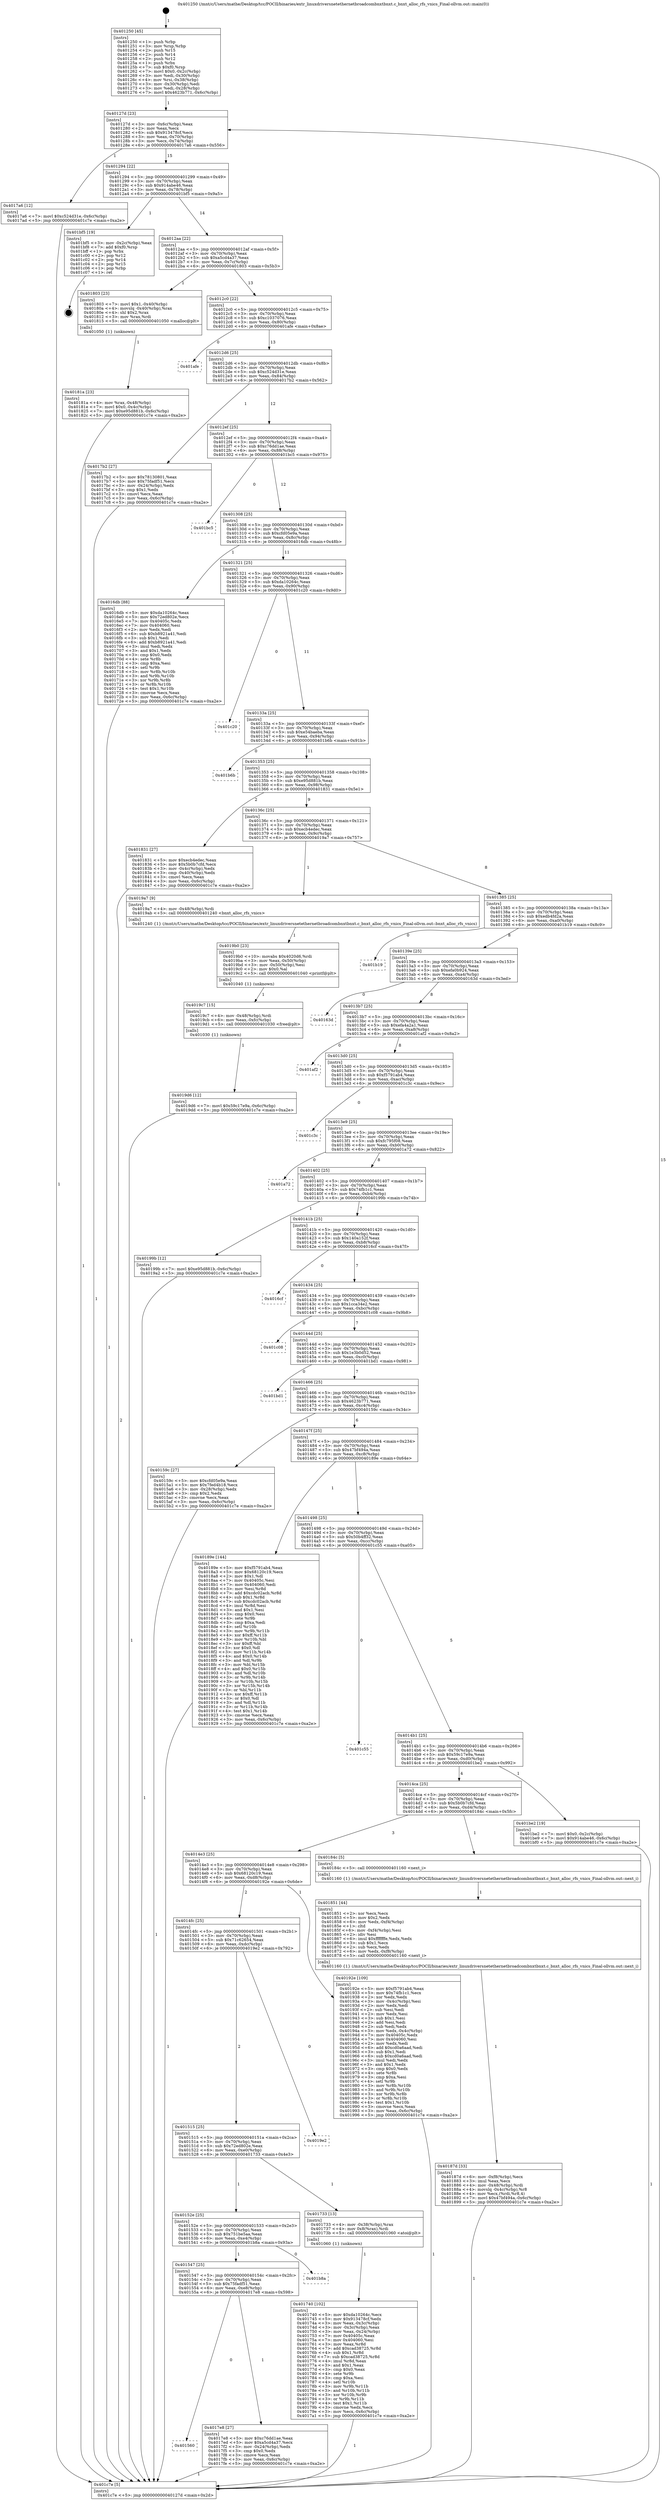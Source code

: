 digraph "0x401250" {
  label = "0x401250 (/mnt/c/Users/mathe/Desktop/tcc/POCII/binaries/extr_linuxdriversnetethernetbroadcombnxtbnxt.c_bnxt_alloc_rfs_vnics_Final-ollvm.out::main(0))"
  labelloc = "t"
  node[shape=record]

  Entry [label="",width=0.3,height=0.3,shape=circle,fillcolor=black,style=filled]
  "0x40127d" [label="{
     0x40127d [23]\l
     | [instrs]\l
     &nbsp;&nbsp;0x40127d \<+3\>: mov -0x6c(%rbp),%eax\l
     &nbsp;&nbsp;0x401280 \<+2\>: mov %eax,%ecx\l
     &nbsp;&nbsp;0x401282 \<+6\>: sub $0x913478cf,%ecx\l
     &nbsp;&nbsp;0x401288 \<+3\>: mov %eax,-0x70(%rbp)\l
     &nbsp;&nbsp;0x40128b \<+3\>: mov %ecx,-0x74(%rbp)\l
     &nbsp;&nbsp;0x40128e \<+6\>: je 00000000004017a6 \<main+0x556\>\l
  }"]
  "0x4017a6" [label="{
     0x4017a6 [12]\l
     | [instrs]\l
     &nbsp;&nbsp;0x4017a6 \<+7\>: movl $0xc524d31e,-0x6c(%rbp)\l
     &nbsp;&nbsp;0x4017ad \<+5\>: jmp 0000000000401c7e \<main+0xa2e\>\l
  }"]
  "0x401294" [label="{
     0x401294 [22]\l
     | [instrs]\l
     &nbsp;&nbsp;0x401294 \<+5\>: jmp 0000000000401299 \<main+0x49\>\l
     &nbsp;&nbsp;0x401299 \<+3\>: mov -0x70(%rbp),%eax\l
     &nbsp;&nbsp;0x40129c \<+5\>: sub $0x914abe46,%eax\l
     &nbsp;&nbsp;0x4012a1 \<+3\>: mov %eax,-0x78(%rbp)\l
     &nbsp;&nbsp;0x4012a4 \<+6\>: je 0000000000401bf5 \<main+0x9a5\>\l
  }"]
  Exit [label="",width=0.3,height=0.3,shape=circle,fillcolor=black,style=filled,peripheries=2]
  "0x401bf5" [label="{
     0x401bf5 [19]\l
     | [instrs]\l
     &nbsp;&nbsp;0x401bf5 \<+3\>: mov -0x2c(%rbp),%eax\l
     &nbsp;&nbsp;0x401bf8 \<+7\>: add $0xf0,%rsp\l
     &nbsp;&nbsp;0x401bff \<+1\>: pop %rbx\l
     &nbsp;&nbsp;0x401c00 \<+2\>: pop %r12\l
     &nbsp;&nbsp;0x401c02 \<+2\>: pop %r14\l
     &nbsp;&nbsp;0x401c04 \<+2\>: pop %r15\l
     &nbsp;&nbsp;0x401c06 \<+1\>: pop %rbp\l
     &nbsp;&nbsp;0x401c07 \<+1\>: ret\l
  }"]
  "0x4012aa" [label="{
     0x4012aa [22]\l
     | [instrs]\l
     &nbsp;&nbsp;0x4012aa \<+5\>: jmp 00000000004012af \<main+0x5f\>\l
     &nbsp;&nbsp;0x4012af \<+3\>: mov -0x70(%rbp),%eax\l
     &nbsp;&nbsp;0x4012b2 \<+5\>: sub $0xa5cd4a37,%eax\l
     &nbsp;&nbsp;0x4012b7 \<+3\>: mov %eax,-0x7c(%rbp)\l
     &nbsp;&nbsp;0x4012ba \<+6\>: je 0000000000401803 \<main+0x5b3\>\l
  }"]
  "0x4019d6" [label="{
     0x4019d6 [12]\l
     | [instrs]\l
     &nbsp;&nbsp;0x4019d6 \<+7\>: movl $0x59c17e9a,-0x6c(%rbp)\l
     &nbsp;&nbsp;0x4019dd \<+5\>: jmp 0000000000401c7e \<main+0xa2e\>\l
  }"]
  "0x401803" [label="{
     0x401803 [23]\l
     | [instrs]\l
     &nbsp;&nbsp;0x401803 \<+7\>: movl $0x1,-0x40(%rbp)\l
     &nbsp;&nbsp;0x40180a \<+4\>: movslq -0x40(%rbp),%rax\l
     &nbsp;&nbsp;0x40180e \<+4\>: shl $0x2,%rax\l
     &nbsp;&nbsp;0x401812 \<+3\>: mov %rax,%rdi\l
     &nbsp;&nbsp;0x401815 \<+5\>: call 0000000000401050 \<malloc@plt\>\l
     | [calls]\l
     &nbsp;&nbsp;0x401050 \{1\} (unknown)\l
  }"]
  "0x4012c0" [label="{
     0x4012c0 [22]\l
     | [instrs]\l
     &nbsp;&nbsp;0x4012c0 \<+5\>: jmp 00000000004012c5 \<main+0x75\>\l
     &nbsp;&nbsp;0x4012c5 \<+3\>: mov -0x70(%rbp),%eax\l
     &nbsp;&nbsp;0x4012c8 \<+5\>: sub $0xc1037076,%eax\l
     &nbsp;&nbsp;0x4012cd \<+3\>: mov %eax,-0x80(%rbp)\l
     &nbsp;&nbsp;0x4012d0 \<+6\>: je 0000000000401afe \<main+0x8ae\>\l
  }"]
  "0x4019c7" [label="{
     0x4019c7 [15]\l
     | [instrs]\l
     &nbsp;&nbsp;0x4019c7 \<+4\>: mov -0x48(%rbp),%rdi\l
     &nbsp;&nbsp;0x4019cb \<+6\>: mov %eax,-0xfc(%rbp)\l
     &nbsp;&nbsp;0x4019d1 \<+5\>: call 0000000000401030 \<free@plt\>\l
     | [calls]\l
     &nbsp;&nbsp;0x401030 \{1\} (unknown)\l
  }"]
  "0x401afe" [label="{
     0x401afe\l
  }", style=dashed]
  "0x4012d6" [label="{
     0x4012d6 [25]\l
     | [instrs]\l
     &nbsp;&nbsp;0x4012d6 \<+5\>: jmp 00000000004012db \<main+0x8b\>\l
     &nbsp;&nbsp;0x4012db \<+3\>: mov -0x70(%rbp),%eax\l
     &nbsp;&nbsp;0x4012de \<+5\>: sub $0xc524d31e,%eax\l
     &nbsp;&nbsp;0x4012e3 \<+6\>: mov %eax,-0x84(%rbp)\l
     &nbsp;&nbsp;0x4012e9 \<+6\>: je 00000000004017b2 \<main+0x562\>\l
  }"]
  "0x4019b0" [label="{
     0x4019b0 [23]\l
     | [instrs]\l
     &nbsp;&nbsp;0x4019b0 \<+10\>: movabs $0x4020d6,%rdi\l
     &nbsp;&nbsp;0x4019ba \<+3\>: mov %eax,-0x50(%rbp)\l
     &nbsp;&nbsp;0x4019bd \<+3\>: mov -0x50(%rbp),%esi\l
     &nbsp;&nbsp;0x4019c0 \<+2\>: mov $0x0,%al\l
     &nbsp;&nbsp;0x4019c2 \<+5\>: call 0000000000401040 \<printf@plt\>\l
     | [calls]\l
     &nbsp;&nbsp;0x401040 \{1\} (unknown)\l
  }"]
  "0x4017b2" [label="{
     0x4017b2 [27]\l
     | [instrs]\l
     &nbsp;&nbsp;0x4017b2 \<+5\>: mov $0x78130801,%eax\l
     &nbsp;&nbsp;0x4017b7 \<+5\>: mov $0x75fadf51,%ecx\l
     &nbsp;&nbsp;0x4017bc \<+3\>: mov -0x24(%rbp),%edx\l
     &nbsp;&nbsp;0x4017bf \<+3\>: cmp $0x1,%edx\l
     &nbsp;&nbsp;0x4017c2 \<+3\>: cmovl %ecx,%eax\l
     &nbsp;&nbsp;0x4017c5 \<+3\>: mov %eax,-0x6c(%rbp)\l
     &nbsp;&nbsp;0x4017c8 \<+5\>: jmp 0000000000401c7e \<main+0xa2e\>\l
  }"]
  "0x4012ef" [label="{
     0x4012ef [25]\l
     | [instrs]\l
     &nbsp;&nbsp;0x4012ef \<+5\>: jmp 00000000004012f4 \<main+0xa4\>\l
     &nbsp;&nbsp;0x4012f4 \<+3\>: mov -0x70(%rbp),%eax\l
     &nbsp;&nbsp;0x4012f7 \<+5\>: sub $0xc76dd1ae,%eax\l
     &nbsp;&nbsp;0x4012fc \<+6\>: mov %eax,-0x88(%rbp)\l
     &nbsp;&nbsp;0x401302 \<+6\>: je 0000000000401bc5 \<main+0x975\>\l
  }"]
  "0x40187d" [label="{
     0x40187d [33]\l
     | [instrs]\l
     &nbsp;&nbsp;0x40187d \<+6\>: mov -0xf8(%rbp),%ecx\l
     &nbsp;&nbsp;0x401883 \<+3\>: imul %eax,%ecx\l
     &nbsp;&nbsp;0x401886 \<+4\>: mov -0x48(%rbp),%rdi\l
     &nbsp;&nbsp;0x40188a \<+4\>: movslq -0x4c(%rbp),%r8\l
     &nbsp;&nbsp;0x40188e \<+4\>: mov %ecx,(%rdi,%r8,4)\l
     &nbsp;&nbsp;0x401892 \<+7\>: movl $0x47bf494a,-0x6c(%rbp)\l
     &nbsp;&nbsp;0x401899 \<+5\>: jmp 0000000000401c7e \<main+0xa2e\>\l
  }"]
  "0x401bc5" [label="{
     0x401bc5\l
  }", style=dashed]
  "0x401308" [label="{
     0x401308 [25]\l
     | [instrs]\l
     &nbsp;&nbsp;0x401308 \<+5\>: jmp 000000000040130d \<main+0xbd\>\l
     &nbsp;&nbsp;0x40130d \<+3\>: mov -0x70(%rbp),%eax\l
     &nbsp;&nbsp;0x401310 \<+5\>: sub $0xcfd05e9a,%eax\l
     &nbsp;&nbsp;0x401315 \<+6\>: mov %eax,-0x8c(%rbp)\l
     &nbsp;&nbsp;0x40131b \<+6\>: je 00000000004016db \<main+0x48b\>\l
  }"]
  "0x401851" [label="{
     0x401851 [44]\l
     | [instrs]\l
     &nbsp;&nbsp;0x401851 \<+2\>: xor %ecx,%ecx\l
     &nbsp;&nbsp;0x401853 \<+5\>: mov $0x2,%edx\l
     &nbsp;&nbsp;0x401858 \<+6\>: mov %edx,-0xf4(%rbp)\l
     &nbsp;&nbsp;0x40185e \<+1\>: cltd\l
     &nbsp;&nbsp;0x40185f \<+6\>: mov -0xf4(%rbp),%esi\l
     &nbsp;&nbsp;0x401865 \<+2\>: idiv %esi\l
     &nbsp;&nbsp;0x401867 \<+6\>: imul $0xfffffffe,%edx,%edx\l
     &nbsp;&nbsp;0x40186d \<+3\>: sub $0x1,%ecx\l
     &nbsp;&nbsp;0x401870 \<+2\>: sub %ecx,%edx\l
     &nbsp;&nbsp;0x401872 \<+6\>: mov %edx,-0xf8(%rbp)\l
     &nbsp;&nbsp;0x401878 \<+5\>: call 0000000000401160 \<next_i\>\l
     | [calls]\l
     &nbsp;&nbsp;0x401160 \{1\} (/mnt/c/Users/mathe/Desktop/tcc/POCII/binaries/extr_linuxdriversnetethernetbroadcombnxtbnxt.c_bnxt_alloc_rfs_vnics_Final-ollvm.out::next_i)\l
  }"]
  "0x4016db" [label="{
     0x4016db [88]\l
     | [instrs]\l
     &nbsp;&nbsp;0x4016db \<+5\>: mov $0xda10264c,%eax\l
     &nbsp;&nbsp;0x4016e0 \<+5\>: mov $0x72ed802e,%ecx\l
     &nbsp;&nbsp;0x4016e5 \<+7\>: mov 0x40405c,%edx\l
     &nbsp;&nbsp;0x4016ec \<+7\>: mov 0x404060,%esi\l
     &nbsp;&nbsp;0x4016f3 \<+2\>: mov %edx,%edi\l
     &nbsp;&nbsp;0x4016f5 \<+6\>: sub $0xb8921a41,%edi\l
     &nbsp;&nbsp;0x4016fb \<+3\>: sub $0x1,%edi\l
     &nbsp;&nbsp;0x4016fe \<+6\>: add $0xb8921a41,%edi\l
     &nbsp;&nbsp;0x401704 \<+3\>: imul %edi,%edx\l
     &nbsp;&nbsp;0x401707 \<+3\>: and $0x1,%edx\l
     &nbsp;&nbsp;0x40170a \<+3\>: cmp $0x0,%edx\l
     &nbsp;&nbsp;0x40170d \<+4\>: sete %r8b\l
     &nbsp;&nbsp;0x401711 \<+3\>: cmp $0xa,%esi\l
     &nbsp;&nbsp;0x401714 \<+4\>: setl %r9b\l
     &nbsp;&nbsp;0x401718 \<+3\>: mov %r8b,%r10b\l
     &nbsp;&nbsp;0x40171b \<+3\>: and %r9b,%r10b\l
     &nbsp;&nbsp;0x40171e \<+3\>: xor %r9b,%r8b\l
     &nbsp;&nbsp;0x401721 \<+3\>: or %r8b,%r10b\l
     &nbsp;&nbsp;0x401724 \<+4\>: test $0x1,%r10b\l
     &nbsp;&nbsp;0x401728 \<+3\>: cmovne %ecx,%eax\l
     &nbsp;&nbsp;0x40172b \<+3\>: mov %eax,-0x6c(%rbp)\l
     &nbsp;&nbsp;0x40172e \<+5\>: jmp 0000000000401c7e \<main+0xa2e\>\l
  }"]
  "0x401321" [label="{
     0x401321 [25]\l
     | [instrs]\l
     &nbsp;&nbsp;0x401321 \<+5\>: jmp 0000000000401326 \<main+0xd6\>\l
     &nbsp;&nbsp;0x401326 \<+3\>: mov -0x70(%rbp),%eax\l
     &nbsp;&nbsp;0x401329 \<+5\>: sub $0xda10264c,%eax\l
     &nbsp;&nbsp;0x40132e \<+6\>: mov %eax,-0x90(%rbp)\l
     &nbsp;&nbsp;0x401334 \<+6\>: je 0000000000401c20 \<main+0x9d0\>\l
  }"]
  "0x40181a" [label="{
     0x40181a [23]\l
     | [instrs]\l
     &nbsp;&nbsp;0x40181a \<+4\>: mov %rax,-0x48(%rbp)\l
     &nbsp;&nbsp;0x40181e \<+7\>: movl $0x0,-0x4c(%rbp)\l
     &nbsp;&nbsp;0x401825 \<+7\>: movl $0xe95d881b,-0x6c(%rbp)\l
     &nbsp;&nbsp;0x40182c \<+5\>: jmp 0000000000401c7e \<main+0xa2e\>\l
  }"]
  "0x401c20" [label="{
     0x401c20\l
  }", style=dashed]
  "0x40133a" [label="{
     0x40133a [25]\l
     | [instrs]\l
     &nbsp;&nbsp;0x40133a \<+5\>: jmp 000000000040133f \<main+0xef\>\l
     &nbsp;&nbsp;0x40133f \<+3\>: mov -0x70(%rbp),%eax\l
     &nbsp;&nbsp;0x401342 \<+5\>: sub $0xe54baeba,%eax\l
     &nbsp;&nbsp;0x401347 \<+6\>: mov %eax,-0x94(%rbp)\l
     &nbsp;&nbsp;0x40134d \<+6\>: je 0000000000401b6b \<main+0x91b\>\l
  }"]
  "0x401560" [label="{
     0x401560\l
  }", style=dashed]
  "0x401b6b" [label="{
     0x401b6b\l
  }", style=dashed]
  "0x401353" [label="{
     0x401353 [25]\l
     | [instrs]\l
     &nbsp;&nbsp;0x401353 \<+5\>: jmp 0000000000401358 \<main+0x108\>\l
     &nbsp;&nbsp;0x401358 \<+3\>: mov -0x70(%rbp),%eax\l
     &nbsp;&nbsp;0x40135b \<+5\>: sub $0xe95d881b,%eax\l
     &nbsp;&nbsp;0x401360 \<+6\>: mov %eax,-0x98(%rbp)\l
     &nbsp;&nbsp;0x401366 \<+6\>: je 0000000000401831 \<main+0x5e1\>\l
  }"]
  "0x4017e8" [label="{
     0x4017e8 [27]\l
     | [instrs]\l
     &nbsp;&nbsp;0x4017e8 \<+5\>: mov $0xc76dd1ae,%eax\l
     &nbsp;&nbsp;0x4017ed \<+5\>: mov $0xa5cd4a37,%ecx\l
     &nbsp;&nbsp;0x4017f2 \<+3\>: mov -0x24(%rbp),%edx\l
     &nbsp;&nbsp;0x4017f5 \<+3\>: cmp $0x0,%edx\l
     &nbsp;&nbsp;0x4017f8 \<+3\>: cmove %ecx,%eax\l
     &nbsp;&nbsp;0x4017fb \<+3\>: mov %eax,-0x6c(%rbp)\l
     &nbsp;&nbsp;0x4017fe \<+5\>: jmp 0000000000401c7e \<main+0xa2e\>\l
  }"]
  "0x401831" [label="{
     0x401831 [27]\l
     | [instrs]\l
     &nbsp;&nbsp;0x401831 \<+5\>: mov $0xecb4edec,%eax\l
     &nbsp;&nbsp;0x401836 \<+5\>: mov $0x5b0b7cfd,%ecx\l
     &nbsp;&nbsp;0x40183b \<+3\>: mov -0x4c(%rbp),%edx\l
     &nbsp;&nbsp;0x40183e \<+3\>: cmp -0x40(%rbp),%edx\l
     &nbsp;&nbsp;0x401841 \<+3\>: cmovl %ecx,%eax\l
     &nbsp;&nbsp;0x401844 \<+3\>: mov %eax,-0x6c(%rbp)\l
     &nbsp;&nbsp;0x401847 \<+5\>: jmp 0000000000401c7e \<main+0xa2e\>\l
  }"]
  "0x40136c" [label="{
     0x40136c [25]\l
     | [instrs]\l
     &nbsp;&nbsp;0x40136c \<+5\>: jmp 0000000000401371 \<main+0x121\>\l
     &nbsp;&nbsp;0x401371 \<+3\>: mov -0x70(%rbp),%eax\l
     &nbsp;&nbsp;0x401374 \<+5\>: sub $0xecb4edec,%eax\l
     &nbsp;&nbsp;0x401379 \<+6\>: mov %eax,-0x9c(%rbp)\l
     &nbsp;&nbsp;0x40137f \<+6\>: je 00000000004019a7 \<main+0x757\>\l
  }"]
  "0x401547" [label="{
     0x401547 [25]\l
     | [instrs]\l
     &nbsp;&nbsp;0x401547 \<+5\>: jmp 000000000040154c \<main+0x2fc\>\l
     &nbsp;&nbsp;0x40154c \<+3\>: mov -0x70(%rbp),%eax\l
     &nbsp;&nbsp;0x40154f \<+5\>: sub $0x75fadf51,%eax\l
     &nbsp;&nbsp;0x401554 \<+6\>: mov %eax,-0xe8(%rbp)\l
     &nbsp;&nbsp;0x40155a \<+6\>: je 00000000004017e8 \<main+0x598\>\l
  }"]
  "0x4019a7" [label="{
     0x4019a7 [9]\l
     | [instrs]\l
     &nbsp;&nbsp;0x4019a7 \<+4\>: mov -0x48(%rbp),%rdi\l
     &nbsp;&nbsp;0x4019ab \<+5\>: call 0000000000401240 \<bnxt_alloc_rfs_vnics\>\l
     | [calls]\l
     &nbsp;&nbsp;0x401240 \{1\} (/mnt/c/Users/mathe/Desktop/tcc/POCII/binaries/extr_linuxdriversnetethernetbroadcombnxtbnxt.c_bnxt_alloc_rfs_vnics_Final-ollvm.out::bnxt_alloc_rfs_vnics)\l
  }"]
  "0x401385" [label="{
     0x401385 [25]\l
     | [instrs]\l
     &nbsp;&nbsp;0x401385 \<+5\>: jmp 000000000040138a \<main+0x13a\>\l
     &nbsp;&nbsp;0x40138a \<+3\>: mov -0x70(%rbp),%eax\l
     &nbsp;&nbsp;0x40138d \<+5\>: sub $0xedb4fd2a,%eax\l
     &nbsp;&nbsp;0x401392 \<+6\>: mov %eax,-0xa0(%rbp)\l
     &nbsp;&nbsp;0x401398 \<+6\>: je 0000000000401b19 \<main+0x8c9\>\l
  }"]
  "0x401b8a" [label="{
     0x401b8a\l
  }", style=dashed]
  "0x401b19" [label="{
     0x401b19\l
  }", style=dashed]
  "0x40139e" [label="{
     0x40139e [25]\l
     | [instrs]\l
     &nbsp;&nbsp;0x40139e \<+5\>: jmp 00000000004013a3 \<main+0x153\>\l
     &nbsp;&nbsp;0x4013a3 \<+3\>: mov -0x70(%rbp),%eax\l
     &nbsp;&nbsp;0x4013a6 \<+5\>: sub $0xefa0b924,%eax\l
     &nbsp;&nbsp;0x4013ab \<+6\>: mov %eax,-0xa4(%rbp)\l
     &nbsp;&nbsp;0x4013b1 \<+6\>: je 000000000040163d \<main+0x3ed\>\l
  }"]
  "0x401740" [label="{
     0x401740 [102]\l
     | [instrs]\l
     &nbsp;&nbsp;0x401740 \<+5\>: mov $0xda10264c,%ecx\l
     &nbsp;&nbsp;0x401745 \<+5\>: mov $0x913478cf,%edx\l
     &nbsp;&nbsp;0x40174a \<+3\>: mov %eax,-0x3c(%rbp)\l
     &nbsp;&nbsp;0x40174d \<+3\>: mov -0x3c(%rbp),%eax\l
     &nbsp;&nbsp;0x401750 \<+3\>: mov %eax,-0x24(%rbp)\l
     &nbsp;&nbsp;0x401753 \<+7\>: mov 0x40405c,%eax\l
     &nbsp;&nbsp;0x40175a \<+7\>: mov 0x404060,%esi\l
     &nbsp;&nbsp;0x401761 \<+3\>: mov %eax,%r8d\l
     &nbsp;&nbsp;0x401764 \<+7\>: add $0xcad38725,%r8d\l
     &nbsp;&nbsp;0x40176b \<+4\>: sub $0x1,%r8d\l
     &nbsp;&nbsp;0x40176f \<+7\>: sub $0xcad38725,%r8d\l
     &nbsp;&nbsp;0x401776 \<+4\>: imul %r8d,%eax\l
     &nbsp;&nbsp;0x40177a \<+3\>: and $0x1,%eax\l
     &nbsp;&nbsp;0x40177d \<+3\>: cmp $0x0,%eax\l
     &nbsp;&nbsp;0x401780 \<+4\>: sete %r9b\l
     &nbsp;&nbsp;0x401784 \<+3\>: cmp $0xa,%esi\l
     &nbsp;&nbsp;0x401787 \<+4\>: setl %r10b\l
     &nbsp;&nbsp;0x40178b \<+3\>: mov %r9b,%r11b\l
     &nbsp;&nbsp;0x40178e \<+3\>: and %r10b,%r11b\l
     &nbsp;&nbsp;0x401791 \<+3\>: xor %r10b,%r9b\l
     &nbsp;&nbsp;0x401794 \<+3\>: or %r9b,%r11b\l
     &nbsp;&nbsp;0x401797 \<+4\>: test $0x1,%r11b\l
     &nbsp;&nbsp;0x40179b \<+3\>: cmovne %edx,%ecx\l
     &nbsp;&nbsp;0x40179e \<+3\>: mov %ecx,-0x6c(%rbp)\l
     &nbsp;&nbsp;0x4017a1 \<+5\>: jmp 0000000000401c7e \<main+0xa2e\>\l
  }"]
  "0x40163d" [label="{
     0x40163d\l
  }", style=dashed]
  "0x4013b7" [label="{
     0x4013b7 [25]\l
     | [instrs]\l
     &nbsp;&nbsp;0x4013b7 \<+5\>: jmp 00000000004013bc \<main+0x16c\>\l
     &nbsp;&nbsp;0x4013bc \<+3\>: mov -0x70(%rbp),%eax\l
     &nbsp;&nbsp;0x4013bf \<+5\>: sub $0xefa4a2a1,%eax\l
     &nbsp;&nbsp;0x4013c4 \<+6\>: mov %eax,-0xa8(%rbp)\l
     &nbsp;&nbsp;0x4013ca \<+6\>: je 0000000000401af2 \<main+0x8a2\>\l
  }"]
  "0x40152e" [label="{
     0x40152e [25]\l
     | [instrs]\l
     &nbsp;&nbsp;0x40152e \<+5\>: jmp 0000000000401533 \<main+0x2e3\>\l
     &nbsp;&nbsp;0x401533 \<+3\>: mov -0x70(%rbp),%eax\l
     &nbsp;&nbsp;0x401536 \<+5\>: sub $0x751be5aa,%eax\l
     &nbsp;&nbsp;0x40153b \<+6\>: mov %eax,-0xe4(%rbp)\l
     &nbsp;&nbsp;0x401541 \<+6\>: je 0000000000401b8a \<main+0x93a\>\l
  }"]
  "0x401af2" [label="{
     0x401af2\l
  }", style=dashed]
  "0x4013d0" [label="{
     0x4013d0 [25]\l
     | [instrs]\l
     &nbsp;&nbsp;0x4013d0 \<+5\>: jmp 00000000004013d5 \<main+0x185\>\l
     &nbsp;&nbsp;0x4013d5 \<+3\>: mov -0x70(%rbp),%eax\l
     &nbsp;&nbsp;0x4013d8 \<+5\>: sub $0xf5791ab4,%eax\l
     &nbsp;&nbsp;0x4013dd \<+6\>: mov %eax,-0xac(%rbp)\l
     &nbsp;&nbsp;0x4013e3 \<+6\>: je 0000000000401c3c \<main+0x9ec\>\l
  }"]
  "0x401733" [label="{
     0x401733 [13]\l
     | [instrs]\l
     &nbsp;&nbsp;0x401733 \<+4\>: mov -0x38(%rbp),%rax\l
     &nbsp;&nbsp;0x401737 \<+4\>: mov 0x8(%rax),%rdi\l
     &nbsp;&nbsp;0x40173b \<+5\>: call 0000000000401060 \<atoi@plt\>\l
     | [calls]\l
     &nbsp;&nbsp;0x401060 \{1\} (unknown)\l
  }"]
  "0x401c3c" [label="{
     0x401c3c\l
  }", style=dashed]
  "0x4013e9" [label="{
     0x4013e9 [25]\l
     | [instrs]\l
     &nbsp;&nbsp;0x4013e9 \<+5\>: jmp 00000000004013ee \<main+0x19e\>\l
     &nbsp;&nbsp;0x4013ee \<+3\>: mov -0x70(%rbp),%eax\l
     &nbsp;&nbsp;0x4013f1 \<+5\>: sub $0xfc795f08,%eax\l
     &nbsp;&nbsp;0x4013f6 \<+6\>: mov %eax,-0xb0(%rbp)\l
     &nbsp;&nbsp;0x4013fc \<+6\>: je 0000000000401a72 \<main+0x822\>\l
  }"]
  "0x401515" [label="{
     0x401515 [25]\l
     | [instrs]\l
     &nbsp;&nbsp;0x401515 \<+5\>: jmp 000000000040151a \<main+0x2ca\>\l
     &nbsp;&nbsp;0x40151a \<+3\>: mov -0x70(%rbp),%eax\l
     &nbsp;&nbsp;0x40151d \<+5\>: sub $0x72ed802e,%eax\l
     &nbsp;&nbsp;0x401522 \<+6\>: mov %eax,-0xe0(%rbp)\l
     &nbsp;&nbsp;0x401528 \<+6\>: je 0000000000401733 \<main+0x4e3\>\l
  }"]
  "0x401a72" [label="{
     0x401a72\l
  }", style=dashed]
  "0x401402" [label="{
     0x401402 [25]\l
     | [instrs]\l
     &nbsp;&nbsp;0x401402 \<+5\>: jmp 0000000000401407 \<main+0x1b7\>\l
     &nbsp;&nbsp;0x401407 \<+3\>: mov -0x70(%rbp),%eax\l
     &nbsp;&nbsp;0x40140a \<+5\>: sub $0x74fb1c1,%eax\l
     &nbsp;&nbsp;0x40140f \<+6\>: mov %eax,-0xb4(%rbp)\l
     &nbsp;&nbsp;0x401415 \<+6\>: je 000000000040199b \<main+0x74b\>\l
  }"]
  "0x4019e2" [label="{
     0x4019e2\l
  }", style=dashed]
  "0x40199b" [label="{
     0x40199b [12]\l
     | [instrs]\l
     &nbsp;&nbsp;0x40199b \<+7\>: movl $0xe95d881b,-0x6c(%rbp)\l
     &nbsp;&nbsp;0x4019a2 \<+5\>: jmp 0000000000401c7e \<main+0xa2e\>\l
  }"]
  "0x40141b" [label="{
     0x40141b [25]\l
     | [instrs]\l
     &nbsp;&nbsp;0x40141b \<+5\>: jmp 0000000000401420 \<main+0x1d0\>\l
     &nbsp;&nbsp;0x401420 \<+3\>: mov -0x70(%rbp),%eax\l
     &nbsp;&nbsp;0x401423 \<+5\>: sub $0x140a152f,%eax\l
     &nbsp;&nbsp;0x401428 \<+6\>: mov %eax,-0xb8(%rbp)\l
     &nbsp;&nbsp;0x40142e \<+6\>: je 00000000004016cf \<main+0x47f\>\l
  }"]
  "0x4014fc" [label="{
     0x4014fc [25]\l
     | [instrs]\l
     &nbsp;&nbsp;0x4014fc \<+5\>: jmp 0000000000401501 \<main+0x2b1\>\l
     &nbsp;&nbsp;0x401501 \<+3\>: mov -0x70(%rbp),%eax\l
     &nbsp;&nbsp;0x401504 \<+5\>: sub $0x71c62654,%eax\l
     &nbsp;&nbsp;0x401509 \<+6\>: mov %eax,-0xdc(%rbp)\l
     &nbsp;&nbsp;0x40150f \<+6\>: je 00000000004019e2 \<main+0x792\>\l
  }"]
  "0x4016cf" [label="{
     0x4016cf\l
  }", style=dashed]
  "0x401434" [label="{
     0x401434 [25]\l
     | [instrs]\l
     &nbsp;&nbsp;0x401434 \<+5\>: jmp 0000000000401439 \<main+0x1e9\>\l
     &nbsp;&nbsp;0x401439 \<+3\>: mov -0x70(%rbp),%eax\l
     &nbsp;&nbsp;0x40143c \<+5\>: sub $0x1cca34e2,%eax\l
     &nbsp;&nbsp;0x401441 \<+6\>: mov %eax,-0xbc(%rbp)\l
     &nbsp;&nbsp;0x401447 \<+6\>: je 0000000000401c08 \<main+0x9b8\>\l
  }"]
  "0x40192e" [label="{
     0x40192e [109]\l
     | [instrs]\l
     &nbsp;&nbsp;0x40192e \<+5\>: mov $0xf5791ab4,%eax\l
     &nbsp;&nbsp;0x401933 \<+5\>: mov $0x74fb1c1,%ecx\l
     &nbsp;&nbsp;0x401938 \<+2\>: xor %edx,%edx\l
     &nbsp;&nbsp;0x40193a \<+3\>: mov -0x4c(%rbp),%esi\l
     &nbsp;&nbsp;0x40193d \<+2\>: mov %edx,%edi\l
     &nbsp;&nbsp;0x40193f \<+2\>: sub %esi,%edi\l
     &nbsp;&nbsp;0x401941 \<+2\>: mov %edx,%esi\l
     &nbsp;&nbsp;0x401943 \<+3\>: sub $0x1,%esi\l
     &nbsp;&nbsp;0x401946 \<+2\>: add %esi,%edi\l
     &nbsp;&nbsp;0x401948 \<+2\>: sub %edi,%edx\l
     &nbsp;&nbsp;0x40194a \<+3\>: mov %edx,-0x4c(%rbp)\l
     &nbsp;&nbsp;0x40194d \<+7\>: mov 0x40405c,%edx\l
     &nbsp;&nbsp;0x401954 \<+7\>: mov 0x404060,%esi\l
     &nbsp;&nbsp;0x40195b \<+2\>: mov %edx,%edi\l
     &nbsp;&nbsp;0x40195d \<+6\>: add $0xcd0a6aad,%edi\l
     &nbsp;&nbsp;0x401963 \<+3\>: sub $0x1,%edi\l
     &nbsp;&nbsp;0x401966 \<+6\>: sub $0xcd0a6aad,%edi\l
     &nbsp;&nbsp;0x40196c \<+3\>: imul %edi,%edx\l
     &nbsp;&nbsp;0x40196f \<+3\>: and $0x1,%edx\l
     &nbsp;&nbsp;0x401972 \<+3\>: cmp $0x0,%edx\l
     &nbsp;&nbsp;0x401975 \<+4\>: sete %r8b\l
     &nbsp;&nbsp;0x401979 \<+3\>: cmp $0xa,%esi\l
     &nbsp;&nbsp;0x40197c \<+4\>: setl %r9b\l
     &nbsp;&nbsp;0x401980 \<+3\>: mov %r8b,%r10b\l
     &nbsp;&nbsp;0x401983 \<+3\>: and %r9b,%r10b\l
     &nbsp;&nbsp;0x401986 \<+3\>: xor %r9b,%r8b\l
     &nbsp;&nbsp;0x401989 \<+3\>: or %r8b,%r10b\l
     &nbsp;&nbsp;0x40198c \<+4\>: test $0x1,%r10b\l
     &nbsp;&nbsp;0x401990 \<+3\>: cmovne %ecx,%eax\l
     &nbsp;&nbsp;0x401993 \<+3\>: mov %eax,-0x6c(%rbp)\l
     &nbsp;&nbsp;0x401996 \<+5\>: jmp 0000000000401c7e \<main+0xa2e\>\l
  }"]
  "0x401c08" [label="{
     0x401c08\l
  }", style=dashed]
  "0x40144d" [label="{
     0x40144d [25]\l
     | [instrs]\l
     &nbsp;&nbsp;0x40144d \<+5\>: jmp 0000000000401452 \<main+0x202\>\l
     &nbsp;&nbsp;0x401452 \<+3\>: mov -0x70(%rbp),%eax\l
     &nbsp;&nbsp;0x401455 \<+5\>: sub $0x1e3b0d52,%eax\l
     &nbsp;&nbsp;0x40145a \<+6\>: mov %eax,-0xc0(%rbp)\l
     &nbsp;&nbsp;0x401460 \<+6\>: je 0000000000401bd1 \<main+0x981\>\l
  }"]
  "0x4014e3" [label="{
     0x4014e3 [25]\l
     | [instrs]\l
     &nbsp;&nbsp;0x4014e3 \<+5\>: jmp 00000000004014e8 \<main+0x298\>\l
     &nbsp;&nbsp;0x4014e8 \<+3\>: mov -0x70(%rbp),%eax\l
     &nbsp;&nbsp;0x4014eb \<+5\>: sub $0x68120c19,%eax\l
     &nbsp;&nbsp;0x4014f0 \<+6\>: mov %eax,-0xd8(%rbp)\l
     &nbsp;&nbsp;0x4014f6 \<+6\>: je 000000000040192e \<main+0x6de\>\l
  }"]
  "0x401bd1" [label="{
     0x401bd1\l
  }", style=dashed]
  "0x401466" [label="{
     0x401466 [25]\l
     | [instrs]\l
     &nbsp;&nbsp;0x401466 \<+5\>: jmp 000000000040146b \<main+0x21b\>\l
     &nbsp;&nbsp;0x40146b \<+3\>: mov -0x70(%rbp),%eax\l
     &nbsp;&nbsp;0x40146e \<+5\>: sub $0x4623b771,%eax\l
     &nbsp;&nbsp;0x401473 \<+6\>: mov %eax,-0xc4(%rbp)\l
     &nbsp;&nbsp;0x401479 \<+6\>: je 000000000040159c \<main+0x34c\>\l
  }"]
  "0x40184c" [label="{
     0x40184c [5]\l
     | [instrs]\l
     &nbsp;&nbsp;0x40184c \<+5\>: call 0000000000401160 \<next_i\>\l
     | [calls]\l
     &nbsp;&nbsp;0x401160 \{1\} (/mnt/c/Users/mathe/Desktop/tcc/POCII/binaries/extr_linuxdriversnetethernetbroadcombnxtbnxt.c_bnxt_alloc_rfs_vnics_Final-ollvm.out::next_i)\l
  }"]
  "0x40159c" [label="{
     0x40159c [27]\l
     | [instrs]\l
     &nbsp;&nbsp;0x40159c \<+5\>: mov $0xcfd05e9a,%eax\l
     &nbsp;&nbsp;0x4015a1 \<+5\>: mov $0x7fed4b18,%ecx\l
     &nbsp;&nbsp;0x4015a6 \<+3\>: mov -0x28(%rbp),%edx\l
     &nbsp;&nbsp;0x4015a9 \<+3\>: cmp $0x2,%edx\l
     &nbsp;&nbsp;0x4015ac \<+3\>: cmovne %ecx,%eax\l
     &nbsp;&nbsp;0x4015af \<+3\>: mov %eax,-0x6c(%rbp)\l
     &nbsp;&nbsp;0x4015b2 \<+5\>: jmp 0000000000401c7e \<main+0xa2e\>\l
  }"]
  "0x40147f" [label="{
     0x40147f [25]\l
     | [instrs]\l
     &nbsp;&nbsp;0x40147f \<+5\>: jmp 0000000000401484 \<main+0x234\>\l
     &nbsp;&nbsp;0x401484 \<+3\>: mov -0x70(%rbp),%eax\l
     &nbsp;&nbsp;0x401487 \<+5\>: sub $0x47bf494a,%eax\l
     &nbsp;&nbsp;0x40148c \<+6\>: mov %eax,-0xc8(%rbp)\l
     &nbsp;&nbsp;0x401492 \<+6\>: je 000000000040189e \<main+0x64e\>\l
  }"]
  "0x401c7e" [label="{
     0x401c7e [5]\l
     | [instrs]\l
     &nbsp;&nbsp;0x401c7e \<+5\>: jmp 000000000040127d \<main+0x2d\>\l
  }"]
  "0x401250" [label="{
     0x401250 [45]\l
     | [instrs]\l
     &nbsp;&nbsp;0x401250 \<+1\>: push %rbp\l
     &nbsp;&nbsp;0x401251 \<+3\>: mov %rsp,%rbp\l
     &nbsp;&nbsp;0x401254 \<+2\>: push %r15\l
     &nbsp;&nbsp;0x401256 \<+2\>: push %r14\l
     &nbsp;&nbsp;0x401258 \<+2\>: push %r12\l
     &nbsp;&nbsp;0x40125a \<+1\>: push %rbx\l
     &nbsp;&nbsp;0x40125b \<+7\>: sub $0xf0,%rsp\l
     &nbsp;&nbsp;0x401262 \<+7\>: movl $0x0,-0x2c(%rbp)\l
     &nbsp;&nbsp;0x401269 \<+3\>: mov %edi,-0x30(%rbp)\l
     &nbsp;&nbsp;0x40126c \<+4\>: mov %rsi,-0x38(%rbp)\l
     &nbsp;&nbsp;0x401270 \<+3\>: mov -0x30(%rbp),%edi\l
     &nbsp;&nbsp;0x401273 \<+3\>: mov %edi,-0x28(%rbp)\l
     &nbsp;&nbsp;0x401276 \<+7\>: movl $0x4623b771,-0x6c(%rbp)\l
  }"]
  "0x4014ca" [label="{
     0x4014ca [25]\l
     | [instrs]\l
     &nbsp;&nbsp;0x4014ca \<+5\>: jmp 00000000004014cf \<main+0x27f\>\l
     &nbsp;&nbsp;0x4014cf \<+3\>: mov -0x70(%rbp),%eax\l
     &nbsp;&nbsp;0x4014d2 \<+5\>: sub $0x5b0b7cfd,%eax\l
     &nbsp;&nbsp;0x4014d7 \<+6\>: mov %eax,-0xd4(%rbp)\l
     &nbsp;&nbsp;0x4014dd \<+6\>: je 000000000040184c \<main+0x5fc\>\l
  }"]
  "0x40189e" [label="{
     0x40189e [144]\l
     | [instrs]\l
     &nbsp;&nbsp;0x40189e \<+5\>: mov $0xf5791ab4,%eax\l
     &nbsp;&nbsp;0x4018a3 \<+5\>: mov $0x68120c19,%ecx\l
     &nbsp;&nbsp;0x4018a8 \<+2\>: mov $0x1,%dl\l
     &nbsp;&nbsp;0x4018aa \<+7\>: mov 0x40405c,%esi\l
     &nbsp;&nbsp;0x4018b1 \<+7\>: mov 0x404060,%edi\l
     &nbsp;&nbsp;0x4018b8 \<+3\>: mov %esi,%r8d\l
     &nbsp;&nbsp;0x4018bb \<+7\>: add $0xcdc02acb,%r8d\l
     &nbsp;&nbsp;0x4018c2 \<+4\>: sub $0x1,%r8d\l
     &nbsp;&nbsp;0x4018c6 \<+7\>: sub $0xcdc02acb,%r8d\l
     &nbsp;&nbsp;0x4018cd \<+4\>: imul %r8d,%esi\l
     &nbsp;&nbsp;0x4018d1 \<+3\>: and $0x1,%esi\l
     &nbsp;&nbsp;0x4018d4 \<+3\>: cmp $0x0,%esi\l
     &nbsp;&nbsp;0x4018d7 \<+4\>: sete %r9b\l
     &nbsp;&nbsp;0x4018db \<+3\>: cmp $0xa,%edi\l
     &nbsp;&nbsp;0x4018de \<+4\>: setl %r10b\l
     &nbsp;&nbsp;0x4018e2 \<+3\>: mov %r9b,%r11b\l
     &nbsp;&nbsp;0x4018e5 \<+4\>: xor $0xff,%r11b\l
     &nbsp;&nbsp;0x4018e9 \<+3\>: mov %r10b,%bl\l
     &nbsp;&nbsp;0x4018ec \<+3\>: xor $0xff,%bl\l
     &nbsp;&nbsp;0x4018ef \<+3\>: xor $0x0,%dl\l
     &nbsp;&nbsp;0x4018f2 \<+3\>: mov %r11b,%r14b\l
     &nbsp;&nbsp;0x4018f5 \<+4\>: and $0x0,%r14b\l
     &nbsp;&nbsp;0x4018f9 \<+3\>: and %dl,%r9b\l
     &nbsp;&nbsp;0x4018fc \<+3\>: mov %bl,%r15b\l
     &nbsp;&nbsp;0x4018ff \<+4\>: and $0x0,%r15b\l
     &nbsp;&nbsp;0x401903 \<+3\>: and %dl,%r10b\l
     &nbsp;&nbsp;0x401906 \<+3\>: or %r9b,%r14b\l
     &nbsp;&nbsp;0x401909 \<+3\>: or %r10b,%r15b\l
     &nbsp;&nbsp;0x40190c \<+3\>: xor %r15b,%r14b\l
     &nbsp;&nbsp;0x40190f \<+3\>: or %bl,%r11b\l
     &nbsp;&nbsp;0x401912 \<+4\>: xor $0xff,%r11b\l
     &nbsp;&nbsp;0x401916 \<+3\>: or $0x0,%dl\l
     &nbsp;&nbsp;0x401919 \<+3\>: and %dl,%r11b\l
     &nbsp;&nbsp;0x40191c \<+3\>: or %r11b,%r14b\l
     &nbsp;&nbsp;0x40191f \<+4\>: test $0x1,%r14b\l
     &nbsp;&nbsp;0x401923 \<+3\>: cmovne %ecx,%eax\l
     &nbsp;&nbsp;0x401926 \<+3\>: mov %eax,-0x6c(%rbp)\l
     &nbsp;&nbsp;0x401929 \<+5\>: jmp 0000000000401c7e \<main+0xa2e\>\l
  }"]
  "0x401498" [label="{
     0x401498 [25]\l
     | [instrs]\l
     &nbsp;&nbsp;0x401498 \<+5\>: jmp 000000000040149d \<main+0x24d\>\l
     &nbsp;&nbsp;0x40149d \<+3\>: mov -0x70(%rbp),%eax\l
     &nbsp;&nbsp;0x4014a0 \<+5\>: sub $0x50b4ff32,%eax\l
     &nbsp;&nbsp;0x4014a5 \<+6\>: mov %eax,-0xcc(%rbp)\l
     &nbsp;&nbsp;0x4014ab \<+6\>: je 0000000000401c55 \<main+0xa05\>\l
  }"]
  "0x401be2" [label="{
     0x401be2 [19]\l
     | [instrs]\l
     &nbsp;&nbsp;0x401be2 \<+7\>: movl $0x0,-0x2c(%rbp)\l
     &nbsp;&nbsp;0x401be9 \<+7\>: movl $0x914abe46,-0x6c(%rbp)\l
     &nbsp;&nbsp;0x401bf0 \<+5\>: jmp 0000000000401c7e \<main+0xa2e\>\l
  }"]
  "0x401c55" [label="{
     0x401c55\l
  }", style=dashed]
  "0x4014b1" [label="{
     0x4014b1 [25]\l
     | [instrs]\l
     &nbsp;&nbsp;0x4014b1 \<+5\>: jmp 00000000004014b6 \<main+0x266\>\l
     &nbsp;&nbsp;0x4014b6 \<+3\>: mov -0x70(%rbp),%eax\l
     &nbsp;&nbsp;0x4014b9 \<+5\>: sub $0x59c17e9a,%eax\l
     &nbsp;&nbsp;0x4014be \<+6\>: mov %eax,-0xd0(%rbp)\l
     &nbsp;&nbsp;0x4014c4 \<+6\>: je 0000000000401be2 \<main+0x992\>\l
  }"]
  Entry -> "0x401250" [label=" 1"]
  "0x40127d" -> "0x4017a6" [label=" 1"]
  "0x40127d" -> "0x401294" [label=" 15"]
  "0x401bf5" -> Exit [label=" 1"]
  "0x401294" -> "0x401bf5" [label=" 1"]
  "0x401294" -> "0x4012aa" [label=" 14"]
  "0x401be2" -> "0x401c7e" [label=" 1"]
  "0x4012aa" -> "0x401803" [label=" 1"]
  "0x4012aa" -> "0x4012c0" [label=" 13"]
  "0x4019d6" -> "0x401c7e" [label=" 1"]
  "0x4012c0" -> "0x401afe" [label=" 0"]
  "0x4012c0" -> "0x4012d6" [label=" 13"]
  "0x4019c7" -> "0x4019d6" [label=" 1"]
  "0x4012d6" -> "0x4017b2" [label=" 1"]
  "0x4012d6" -> "0x4012ef" [label=" 12"]
  "0x4019b0" -> "0x4019c7" [label=" 1"]
  "0x4012ef" -> "0x401bc5" [label=" 0"]
  "0x4012ef" -> "0x401308" [label=" 12"]
  "0x4019a7" -> "0x4019b0" [label=" 1"]
  "0x401308" -> "0x4016db" [label=" 1"]
  "0x401308" -> "0x401321" [label=" 11"]
  "0x40199b" -> "0x401c7e" [label=" 1"]
  "0x401321" -> "0x401c20" [label=" 0"]
  "0x401321" -> "0x40133a" [label=" 11"]
  "0x40192e" -> "0x401c7e" [label=" 1"]
  "0x40133a" -> "0x401b6b" [label=" 0"]
  "0x40133a" -> "0x401353" [label=" 11"]
  "0x40189e" -> "0x401c7e" [label=" 1"]
  "0x401353" -> "0x401831" [label=" 2"]
  "0x401353" -> "0x40136c" [label=" 9"]
  "0x40187d" -> "0x401c7e" [label=" 1"]
  "0x40136c" -> "0x4019a7" [label=" 1"]
  "0x40136c" -> "0x401385" [label=" 8"]
  "0x40184c" -> "0x401851" [label=" 1"]
  "0x401385" -> "0x401b19" [label=" 0"]
  "0x401385" -> "0x40139e" [label=" 8"]
  "0x401831" -> "0x401c7e" [label=" 2"]
  "0x40139e" -> "0x40163d" [label=" 0"]
  "0x40139e" -> "0x4013b7" [label=" 8"]
  "0x401803" -> "0x40181a" [label=" 1"]
  "0x4013b7" -> "0x401af2" [label=" 0"]
  "0x4013b7" -> "0x4013d0" [label=" 8"]
  "0x4017e8" -> "0x401c7e" [label=" 1"]
  "0x4013d0" -> "0x401c3c" [label=" 0"]
  "0x4013d0" -> "0x4013e9" [label=" 8"]
  "0x401547" -> "0x401560" [label=" 0"]
  "0x4013e9" -> "0x401a72" [label=" 0"]
  "0x4013e9" -> "0x401402" [label=" 8"]
  "0x401851" -> "0x40187d" [label=" 1"]
  "0x401402" -> "0x40199b" [label=" 1"]
  "0x401402" -> "0x40141b" [label=" 7"]
  "0x40152e" -> "0x401547" [label=" 1"]
  "0x40141b" -> "0x4016cf" [label=" 0"]
  "0x40141b" -> "0x401434" [label=" 7"]
  "0x40181a" -> "0x401c7e" [label=" 1"]
  "0x401434" -> "0x401c08" [label=" 0"]
  "0x401434" -> "0x40144d" [label=" 7"]
  "0x4017b2" -> "0x401c7e" [label=" 1"]
  "0x40144d" -> "0x401bd1" [label=" 0"]
  "0x40144d" -> "0x401466" [label=" 7"]
  "0x401740" -> "0x401c7e" [label=" 1"]
  "0x401466" -> "0x40159c" [label=" 1"]
  "0x401466" -> "0x40147f" [label=" 6"]
  "0x40159c" -> "0x401c7e" [label=" 1"]
  "0x401250" -> "0x40127d" [label=" 1"]
  "0x401c7e" -> "0x40127d" [label=" 15"]
  "0x4016db" -> "0x401c7e" [label=" 1"]
  "0x401733" -> "0x401740" [label=" 1"]
  "0x40147f" -> "0x40189e" [label=" 1"]
  "0x40147f" -> "0x401498" [label=" 5"]
  "0x401515" -> "0x401733" [label=" 1"]
  "0x401498" -> "0x401c55" [label=" 0"]
  "0x401498" -> "0x4014b1" [label=" 5"]
  "0x401547" -> "0x4017e8" [label=" 1"]
  "0x4014b1" -> "0x401be2" [label=" 1"]
  "0x4014b1" -> "0x4014ca" [label=" 4"]
  "0x401515" -> "0x40152e" [label=" 1"]
  "0x4014ca" -> "0x40184c" [label=" 1"]
  "0x4014ca" -> "0x4014e3" [label=" 3"]
  "0x4017a6" -> "0x401c7e" [label=" 1"]
  "0x4014e3" -> "0x40192e" [label=" 1"]
  "0x4014e3" -> "0x4014fc" [label=" 2"]
  "0x40152e" -> "0x401b8a" [label=" 0"]
  "0x4014fc" -> "0x4019e2" [label=" 0"]
  "0x4014fc" -> "0x401515" [label=" 2"]
}
